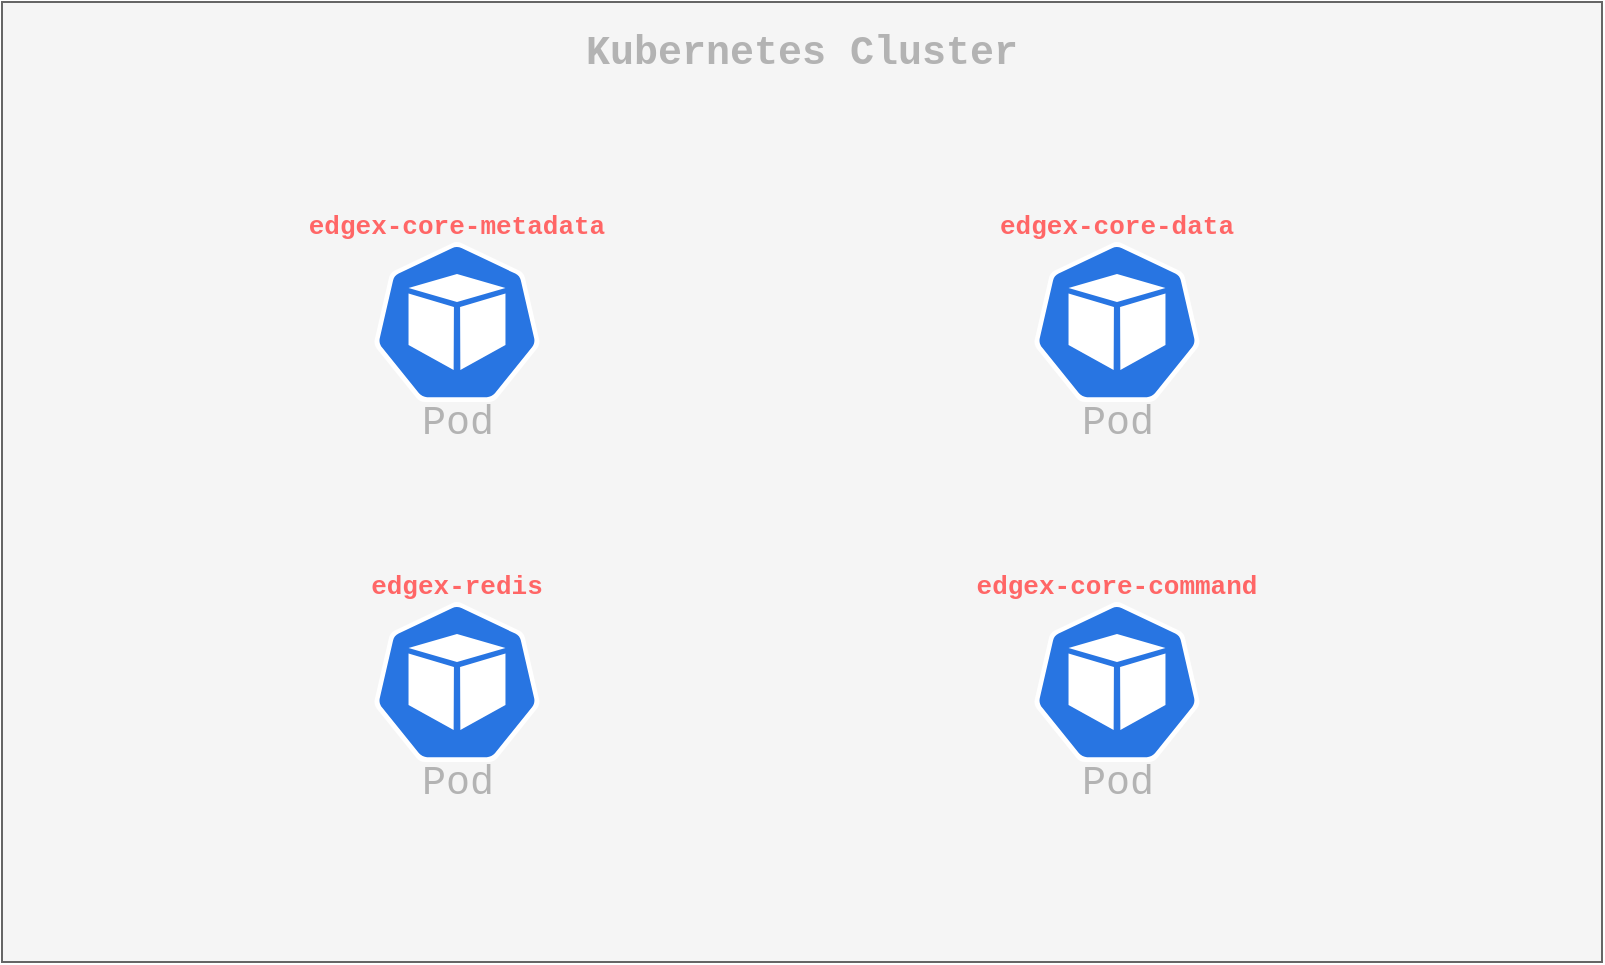 <mxfile version="13.0.1" type="device" pages="3"><diagram name="system-overview" id="BYeeM0tyDvDPn68MCrIf"><mxGraphModel dx="1422" dy="781" grid="1" gridSize="10" guides="1" tooltips="1" connect="1" arrows="1" fold="1" page="1" pageScale="1" pageWidth="850" pageHeight="1100" math="0" shadow="0"><root><mxCell id="O8FD-jtUMEsESQRrtYqM-0"/><mxCell id="O8FD-jtUMEsESQRrtYqM-1" parent="O8FD-jtUMEsESQRrtYqM-0"/><mxCell id="O8FD-jtUMEsESQRrtYqM-2" value="" style="rounded=0;whiteSpace=wrap;html=1;fillColor=#f5f5f5;strokeColor=#666666;fontColor=#333333;" parent="O8FD-jtUMEsESQRrtYqM-1" vertex="1"><mxGeometry x="40" y="80" width="800" height="480" as="geometry"/></mxCell><mxCell id="O8FD-jtUMEsESQRrtYqM-3" value="Kubernetes Cluster" style="text;html=1;strokeColor=none;fillColor=none;align=center;verticalAlign=middle;whiteSpace=wrap;rounded=0;fontFamily=Courier New;fontStyle=1;fontSize=20;fontColor=#B3B3B3;" parent="O8FD-jtUMEsESQRrtYqM-1" vertex="1"><mxGeometry x="310" y="90" width="260" height="30" as="geometry"/></mxCell><mxCell id="FTSkN8auUDeoT5ndxNl8-0" value="" style="group" parent="O8FD-jtUMEsESQRrtYqM-1" vertex="1" connectable="0"><mxGeometry x="190" y="360" width="155" height="120" as="geometry"/></mxCell><mxCell id="FTSkN8auUDeoT5ndxNl8-1" value="" style="group" parent="FTSkN8auUDeoT5ndxNl8-0" vertex="1" connectable="0"><mxGeometry x="32.5" y="20" width="90" height="100" as="geometry"/></mxCell><mxCell id="FTSkN8auUDeoT5ndxNl8-2" value="" style="html=1;dashed=0;whitespace=wrap;fillColor=#2875E2;strokeColor=#ffffff;points=[[0.005,0.63,0],[0.1,0.2,0],[0.9,0.2,0],[0.5,0,0],[0.995,0.63,0],[0.72,0.99,0],[0.5,1,0],[0.28,0.99,0]];shape=mxgraph.kubernetes.icon;prIcon=pod;fontFamily=Courier New;fontSize=20;fontColor=#B3B3B3;" parent="FTSkN8auUDeoT5ndxNl8-1" vertex="1"><mxGeometry width="90" height="80" as="geometry"/></mxCell><mxCell id="FTSkN8auUDeoT5ndxNl8-3" value="Pod" style="text;html=1;strokeColor=none;fillColor=none;align=center;verticalAlign=middle;whiteSpace=wrap;rounded=0;fontFamily=Courier New;fontSize=20;fontColor=#B3B3B3;" parent="FTSkN8auUDeoT5ndxNl8-1" vertex="1"><mxGeometry x="25" y="80" width="40" height="20" as="geometry"/></mxCell><mxCell id="FTSkN8auUDeoT5ndxNl8-4" value="&lt;font style=&quot;font-size: 13px&quot; color=&quot;#ff6666&quot;&gt;&lt;b&gt;edgex-redis&lt;/b&gt;&lt;/font&gt;" style="text;html=1;strokeColor=none;fillColor=none;align=center;verticalAlign=middle;whiteSpace=wrap;rounded=0;fontFamily=Courier New;fontSize=20;fontColor=#B3B3B3;" parent="FTSkN8auUDeoT5ndxNl8-0" vertex="1"><mxGeometry width="155" height="20" as="geometry"/></mxCell><mxCell id="FTSkN8auUDeoT5ndxNl8-5" value="" style="group" parent="O8FD-jtUMEsESQRrtYqM-1" vertex="1" connectable="0"><mxGeometry x="190" y="180" width="155" height="120" as="geometry"/></mxCell><mxCell id="FTSkN8auUDeoT5ndxNl8-6" value="" style="group" parent="FTSkN8auUDeoT5ndxNl8-5" vertex="1" connectable="0"><mxGeometry x="32.5" y="20" width="90" height="100" as="geometry"/></mxCell><mxCell id="FTSkN8auUDeoT5ndxNl8-7" value="" style="html=1;dashed=0;whitespace=wrap;fillColor=#2875E2;strokeColor=#ffffff;points=[[0.005,0.63,0],[0.1,0.2,0],[0.9,0.2,0],[0.5,0,0],[0.995,0.63,0],[0.72,0.99,0],[0.5,1,0],[0.28,0.99,0]];shape=mxgraph.kubernetes.icon;prIcon=pod;fontFamily=Courier New;fontSize=20;fontColor=#B3B3B3;" parent="FTSkN8auUDeoT5ndxNl8-6" vertex="1"><mxGeometry width="90" height="80" as="geometry"/></mxCell><mxCell id="FTSkN8auUDeoT5ndxNl8-8" value="Pod" style="text;html=1;strokeColor=none;fillColor=none;align=center;verticalAlign=middle;whiteSpace=wrap;rounded=0;fontFamily=Courier New;fontSize=20;fontColor=#B3B3B3;" parent="FTSkN8auUDeoT5ndxNl8-6" vertex="1"><mxGeometry x="25" y="80" width="40" height="20" as="geometry"/></mxCell><mxCell id="FTSkN8auUDeoT5ndxNl8-9" value="&lt;font style=&quot;font-size: 13px&quot; color=&quot;#ff6666&quot;&gt;&lt;b&gt;edgex-core-metadata&lt;/b&gt;&lt;/font&gt;" style="text;html=1;strokeColor=none;fillColor=none;align=center;verticalAlign=middle;whiteSpace=wrap;rounded=0;fontFamily=Courier New;fontSize=20;fontColor=#B3B3B3;" parent="FTSkN8auUDeoT5ndxNl8-5" vertex="1"><mxGeometry width="155" height="20" as="geometry"/></mxCell><mxCell id="FTSkN8auUDeoT5ndxNl8-10" value="" style="group" parent="O8FD-jtUMEsESQRrtYqM-1" vertex="1" connectable="0"><mxGeometry x="520" y="180" width="155" height="120" as="geometry"/></mxCell><mxCell id="FTSkN8auUDeoT5ndxNl8-11" value="" style="group" parent="FTSkN8auUDeoT5ndxNl8-10" vertex="1" connectable="0"><mxGeometry x="32.5" y="20" width="90" height="100" as="geometry"/></mxCell><mxCell id="FTSkN8auUDeoT5ndxNl8-12" value="" style="html=1;dashed=0;whitespace=wrap;fillColor=#2875E2;strokeColor=#ffffff;points=[[0.005,0.63,0],[0.1,0.2,0],[0.9,0.2,0],[0.5,0,0],[0.995,0.63,0],[0.72,0.99,0],[0.5,1,0],[0.28,0.99,0]];shape=mxgraph.kubernetes.icon;prIcon=pod;fontFamily=Courier New;fontSize=20;fontColor=#B3B3B3;" parent="FTSkN8auUDeoT5ndxNl8-11" vertex="1"><mxGeometry width="90" height="80" as="geometry"/></mxCell><mxCell id="FTSkN8auUDeoT5ndxNl8-13" value="Pod" style="text;html=1;strokeColor=none;fillColor=none;align=center;verticalAlign=middle;whiteSpace=wrap;rounded=0;fontFamily=Courier New;fontSize=20;fontColor=#B3B3B3;" parent="FTSkN8auUDeoT5ndxNl8-11" vertex="1"><mxGeometry x="25" y="80" width="40" height="20" as="geometry"/></mxCell><mxCell id="FTSkN8auUDeoT5ndxNl8-14" value="&lt;font style=&quot;font-size: 13px&quot; color=&quot;#ff6666&quot;&gt;&lt;b&gt;edgex-core-data&lt;/b&gt;&lt;/font&gt;" style="text;html=1;strokeColor=none;fillColor=none;align=center;verticalAlign=middle;whiteSpace=wrap;rounded=0;fontFamily=Courier New;fontSize=20;fontColor=#B3B3B3;" parent="FTSkN8auUDeoT5ndxNl8-10" vertex="1"><mxGeometry width="155" height="20" as="geometry"/></mxCell><mxCell id="FTSkN8auUDeoT5ndxNl8-15" value="" style="group" parent="O8FD-jtUMEsESQRrtYqM-1" vertex="1" connectable="0"><mxGeometry x="520" y="360" width="155" height="120" as="geometry"/></mxCell><mxCell id="FTSkN8auUDeoT5ndxNl8-16" value="" style="group" parent="FTSkN8auUDeoT5ndxNl8-15" vertex="1" connectable="0"><mxGeometry x="32.5" y="20" width="90" height="100" as="geometry"/></mxCell><mxCell id="FTSkN8auUDeoT5ndxNl8-17" value="" style="html=1;dashed=0;whitespace=wrap;fillColor=#2875E2;strokeColor=#ffffff;points=[[0.005,0.63,0],[0.1,0.2,0],[0.9,0.2,0],[0.5,0,0],[0.995,0.63,0],[0.72,0.99,0],[0.5,1,0],[0.28,0.99,0]];shape=mxgraph.kubernetes.icon;prIcon=pod;fontFamily=Courier New;fontSize=20;fontColor=#B3B3B3;" parent="FTSkN8auUDeoT5ndxNl8-16" vertex="1"><mxGeometry width="90" height="80" as="geometry"/></mxCell><mxCell id="FTSkN8auUDeoT5ndxNl8-18" value="Pod" style="text;html=1;strokeColor=none;fillColor=none;align=center;verticalAlign=middle;whiteSpace=wrap;rounded=0;fontFamily=Courier New;fontSize=20;fontColor=#B3B3B3;" parent="FTSkN8auUDeoT5ndxNl8-16" vertex="1"><mxGeometry x="25" y="80" width="40" height="20" as="geometry"/></mxCell><mxCell id="FTSkN8auUDeoT5ndxNl8-19" value="&lt;font style=&quot;font-size: 13px&quot; color=&quot;#ff6666&quot;&gt;&lt;b&gt;edgex-core-command&lt;/b&gt;&lt;/font&gt;" style="text;html=1;strokeColor=none;fillColor=none;align=center;verticalAlign=middle;whiteSpace=wrap;rounded=0;fontFamily=Courier New;fontSize=20;fontColor=#B3B3B3;" parent="FTSkN8auUDeoT5ndxNl8-15" vertex="1"><mxGeometry width="155" height="20" as="geometry"/></mxCell></root></mxGraphModel></diagram><diagram name="edgex-redis" id="S8NAlG6p6Cx780QNaXth"><mxGraphModel dx="1422" dy="781" grid="1" gridSize="10" guides="1" tooltips="1" connect="1" arrows="1" fold="1" page="1" pageScale="1" pageWidth="850" pageHeight="1100" math="0" shadow="0"><root><mxCell id="6U7gn1idxueAERgj1n7W-0"/><mxCell id="6U7gn1idxueAERgj1n7W-1" parent="6U7gn1idxueAERgj1n7W-0"/><mxCell id="6U7gn1idxueAERgj1n7W-2" value="" style="rounded=0;whiteSpace=wrap;html=1;fillColor=#f5f5f5;strokeColor=#666666;fontColor=#333333;" vertex="1" parent="6U7gn1idxueAERgj1n7W-1"><mxGeometry x="40" y="80" width="800" height="480" as="geometry"/></mxCell><mxCell id="6U7gn1idxueAERgj1n7W-3" value="Kubernetes Cluster" style="text;html=1;strokeColor=none;fillColor=none;align=center;verticalAlign=middle;whiteSpace=wrap;rounded=0;fontFamily=Courier New;fontStyle=1;fontSize=20;fontColor=#B3B3B3;" vertex="1" parent="6U7gn1idxueAERgj1n7W-1"><mxGeometry x="310" y="90" width="260" height="30" as="geometry"/></mxCell><mxCell id="x42nJCQiBNmTRT1ojF4g-30" value="" style="group" vertex="1" connectable="0" parent="6U7gn1idxueAERgj1n7W-1"><mxGeometry x="150" y="360" width="155" height="120" as="geometry"/></mxCell><mxCell id="x42nJCQiBNmTRT1ojF4g-15" value="" style="group" vertex="1" connectable="0" parent="x42nJCQiBNmTRT1ojF4g-30"><mxGeometry x="32.5" y="20" width="90" height="100" as="geometry"/></mxCell><mxCell id="x42nJCQiBNmTRT1ojF4g-3" value="" style="html=1;dashed=0;whitespace=wrap;fillColor=#2875E2;strokeColor=#ffffff;points=[[0.005,0.63,0],[0.1,0.2,0],[0.9,0.2,0],[0.5,0,0],[0.995,0.63,0],[0.72,0.99,0],[0.5,1,0],[0.28,0.99,0]];shape=mxgraph.kubernetes.icon;prIcon=pod;fontFamily=Courier New;fontSize=20;fontColor=#B3B3B3;" vertex="1" parent="x42nJCQiBNmTRT1ojF4g-15"><mxGeometry width="90" height="80" as="geometry"/></mxCell><mxCell id="x42nJCQiBNmTRT1ojF4g-9" value="Pod" style="text;html=1;strokeColor=none;fillColor=none;align=center;verticalAlign=middle;whiteSpace=wrap;rounded=0;fontFamily=Courier New;fontSize=20;fontColor=#B3B3B3;" vertex="1" parent="x42nJCQiBNmTRT1ojF4g-15"><mxGeometry x="25" y="80" width="40" height="20" as="geometry"/></mxCell><mxCell id="x42nJCQiBNmTRT1ojF4g-28" value="&lt;font style=&quot;font-size: 13px&quot; color=&quot;#ff6666&quot;&gt;&lt;b&gt;edgex-redis&lt;/b&gt;&lt;/font&gt;" style="text;html=1;strokeColor=none;fillColor=none;align=center;verticalAlign=middle;whiteSpace=wrap;rounded=0;fontFamily=Courier New;fontSize=20;fontColor=#B3B3B3;" vertex="1" parent="x42nJCQiBNmTRT1ojF4g-30"><mxGeometry width="155" height="20" as="geometry"/></mxCell><mxCell id="x42nJCQiBNmTRT1ojF4g-33" value="" style="group" vertex="1" connectable="0" parent="6U7gn1idxueAERgj1n7W-1"><mxGeometry x="550" y="170" width="155" height="118" as="geometry"/></mxCell><mxCell id="x42nJCQiBNmTRT1ojF4g-21" value="" style="group" vertex="1" connectable="0" parent="x42nJCQiBNmTRT1ojF4g-33"><mxGeometry x="32.5" y="20" width="90" height="98" as="geometry"/></mxCell><mxCell id="x42nJCQiBNmTRT1ojF4g-8" value="" style="html=1;dashed=0;whitespace=wrap;fillColor=#2875E2;strokeColor=#ffffff;points=[[0.005,0.63,0],[0.1,0.2,0],[0.9,0.2,0],[0.5,0,0],[0.995,0.63,0],[0.72,0.99,0],[0.5,1,0],[0.28,0.99,0]];shape=mxgraph.kubernetes.icon;prIcon=pvc;fontFamily=Courier New;fontSize=20;fontColor=#B3B3B3;" vertex="1" parent="x42nJCQiBNmTRT1ojF4g-21"><mxGeometry width="90" height="78" as="geometry"/></mxCell><mxCell id="x42nJCQiBNmTRT1ojF4g-13" value="PVC" style="text;html=1;strokeColor=none;fillColor=none;align=center;verticalAlign=middle;whiteSpace=wrap;rounded=0;fontFamily=Courier New;fontSize=20;fontColor=#B3B3B3;" vertex="1" parent="x42nJCQiBNmTRT1ojF4g-21"><mxGeometry x="25" y="78" width="40" height="20" as="geometry"/></mxCell><mxCell id="x42nJCQiBNmTRT1ojF4g-31" value="&lt;font style=&quot;font-size: 13px&quot; color=&quot;#ff6666&quot;&gt;&lt;b&gt;edgex-redis&lt;/b&gt;&lt;/font&gt;" style="text;html=1;strokeColor=none;fillColor=none;align=center;verticalAlign=middle;whiteSpace=wrap;rounded=0;fontFamily=Courier New;fontSize=20;fontColor=#B3B3B3;" vertex="1" parent="x42nJCQiBNmTRT1ojF4g-33"><mxGeometry width="155" height="20" as="geometry"/></mxCell><mxCell id="x42nJCQiBNmTRT1ojF4g-35" value="" style="group" vertex="1" connectable="0" parent="6U7gn1idxueAERgj1n7W-1"><mxGeometry x="550" y="360" width="155" height="120" as="geometry"/></mxCell><mxCell id="x42nJCQiBNmTRT1ojF4g-24" value="" style="group" vertex="1" connectable="0" parent="x42nJCQiBNmTRT1ojF4g-35"><mxGeometry width="155" height="120" as="geometry"/></mxCell><mxCell id="x42nJCQiBNmTRT1ojF4g-22" value="" style="group" vertex="1" connectable="0" parent="x42nJCQiBNmTRT1ojF4g-24"><mxGeometry x="32.5" y="20" width="90" height="100" as="geometry"/></mxCell><mxCell id="x42nJCQiBNmTRT1ojF4g-7" value="" style="html=1;dashed=0;whitespace=wrap;fillColor=#2875E2;strokeColor=#ffffff;points=[[0.005,0.63,0],[0.1,0.2,0],[0.9,0.2,0],[0.5,0,0],[0.995,0.63,0],[0.72,0.99,0],[0.5,1,0],[0.28,0.99,0]];shape=mxgraph.kubernetes.icon;prIcon=pv;fontFamily=Courier New;fontSize=20;fontColor=#B3B3B3;verticalAlign=middle;" vertex="1" parent="x42nJCQiBNmTRT1ojF4g-22"><mxGeometry width="90" height="80" as="geometry"/></mxCell><mxCell id="x42nJCQiBNmTRT1ojF4g-14" value="PV" style="text;html=1;strokeColor=none;fillColor=none;align=center;verticalAlign=middle;whiteSpace=wrap;rounded=0;fontFamily=Courier New;fontSize=20;fontColor=#B3B3B3;" vertex="1" parent="x42nJCQiBNmTRT1ojF4g-22"><mxGeometry x="25" y="80" width="40" height="20" as="geometry"/></mxCell><mxCell id="x42nJCQiBNmTRT1ojF4g-23" value="&lt;font style=&quot;font-size: 13px&quot; color=&quot;#ff8000&quot;&gt;&lt;b&gt;/mnt/redis-volume&lt;/b&gt;&lt;/font&gt;" style="text;html=1;strokeColor=none;fillColor=none;align=center;verticalAlign=middle;whiteSpace=wrap;rounded=0;fontFamily=Courier New;fontSize=20;fontColor=#B3B3B3;" vertex="1" parent="x42nJCQiBNmTRT1ojF4g-24"><mxGeometry width="155" height="20" as="geometry"/></mxCell><mxCell id="x42nJCQiBNmTRT1ojF4g-34" value="&lt;font style=&quot;font-size: 13px&quot; color=&quot;#ff6666&quot;&gt;&lt;b&gt;edgex-redis&lt;/b&gt;&lt;/font&gt;" style="text;html=1;strokeColor=none;fillColor=none;align=center;verticalAlign=middle;whiteSpace=wrap;rounded=0;fontFamily=Courier New;fontSize=20;fontColor=#B3B3B3;" vertex="1" parent="x42nJCQiBNmTRT1ojF4g-24"><mxGeometry y="-20" width="155" height="20" as="geometry"/></mxCell><mxCell id="x42nJCQiBNmTRT1ojF4g-42" value="" style="group" vertex="1" connectable="0" parent="6U7gn1idxueAERgj1n7W-1"><mxGeometry x="150" y="168" width="155" height="120" as="geometry"/></mxCell><mxCell id="x42nJCQiBNmTRT1ojF4g-17" value="" style="group" vertex="1" connectable="0" parent="x42nJCQiBNmTRT1ojF4g-42"><mxGeometry x="32.5" y="20" width="90" height="100" as="geometry"/></mxCell><mxCell id="x42nJCQiBNmTRT1ojF4g-5" value="" style="html=1;dashed=0;whitespace=wrap;fillColor=#2875E2;strokeColor=#ffffff;points=[[0.005,0.63,0],[0.1,0.2,0],[0.9,0.2,0],[0.5,0,0],[0.995,0.63,0],[0.72,0.99,0],[0.5,1,0],[0.28,0.99,0]];shape=mxgraph.kubernetes.icon;prIcon=svc;fontFamily=Courier New;fontSize=20;fontColor=#B3B3B3;" vertex="1" parent="x42nJCQiBNmTRT1ojF4g-17"><mxGeometry width="90" height="80" as="geometry"/></mxCell><mxCell id="x42nJCQiBNmTRT1ojF4g-11" value="Service" style="text;html=1;strokeColor=none;fillColor=none;align=center;verticalAlign=middle;whiteSpace=wrap;rounded=0;fontFamily=Courier New;fontSize=20;fontColor=#B3B3B3;" vertex="1" parent="x42nJCQiBNmTRT1ojF4g-17"><mxGeometry x="25" y="80" width="40" height="20" as="geometry"/></mxCell><mxCell id="x42nJCQiBNmTRT1ojF4g-38" value="&lt;font style=&quot;font-size: 13px&quot; color=&quot;#ff6666&quot;&gt;&lt;b&gt;edgex-redis&lt;/b&gt;&lt;/font&gt;" style="text;html=1;strokeColor=none;fillColor=none;align=center;verticalAlign=middle;whiteSpace=wrap;rounded=0;fontFamily=Courier New;fontSize=20;fontColor=#B3B3B3;" vertex="1" parent="x42nJCQiBNmTRT1ojF4g-42"><mxGeometry width="155" height="20" as="geometry"/></mxCell></root></mxGraphModel></diagram><diagram name="edgex-core-metadata" id="1Bn50VztYSvetGRqbllX"><mxGraphModel dx="1422" dy="781" grid="1" gridSize="10" guides="1" tooltips="1" connect="1" arrows="1" fold="1" page="1" pageScale="1" pageWidth="850" pageHeight="1100" math="0" shadow="0"><root><mxCell id="eHD9eQ2VedATy4ELiG4d-0"/><mxCell id="eHD9eQ2VedATy4ELiG4d-1" parent="eHD9eQ2VedATy4ELiG4d-0"/><mxCell id="eHD9eQ2VedATy4ELiG4d-2" value="" style="rounded=0;whiteSpace=wrap;html=1;fillColor=#f5f5f5;strokeColor=#666666;fontColor=#333333;" vertex="1" parent="eHD9eQ2VedATy4ELiG4d-1"><mxGeometry x="40" y="80" width="800" height="480" as="geometry"/></mxCell><mxCell id="eHD9eQ2VedATy4ELiG4d-3" value="Kubernetes Cluster" style="text;html=1;strokeColor=none;fillColor=none;align=center;verticalAlign=middle;whiteSpace=wrap;rounded=0;fontFamily=Courier New;fontStyle=1;fontSize=20;fontColor=#B3B3B3;" vertex="1" parent="eHD9eQ2VedATy4ELiG4d-1"><mxGeometry x="310" y="90" width="260" height="30" as="geometry"/></mxCell><mxCell id="eHD9eQ2VedATy4ELiG4d-4" value="" style="group" vertex="1" connectable="0" parent="eHD9eQ2VedATy4ELiG4d-1"><mxGeometry x="560" y="168" width="155" height="120" as="geometry"/></mxCell><mxCell id="eHD9eQ2VedATy4ELiG4d-5" value="" style="group" vertex="1" connectable="0" parent="eHD9eQ2VedATy4ELiG4d-4"><mxGeometry x="32.5" y="20" width="90" height="100" as="geometry"/></mxCell><mxCell id="eHD9eQ2VedATy4ELiG4d-6" value="" style="html=1;dashed=0;whitespace=wrap;fillColor=#2875E2;strokeColor=#ffffff;points=[[0.005,0.63,0],[0.1,0.2,0],[0.9,0.2,0],[0.5,0,0],[0.995,0.63,0],[0.72,0.99,0],[0.5,1,0],[0.28,0.99,0]];shape=mxgraph.kubernetes.icon;prIcon=pod;fontFamily=Courier New;fontSize=20;fontColor=#B3B3B3;" vertex="1" parent="eHD9eQ2VedATy4ELiG4d-5"><mxGeometry width="90" height="80" as="geometry"/></mxCell><mxCell id="eHD9eQ2VedATy4ELiG4d-7" value="Pod" style="text;html=1;strokeColor=none;fillColor=none;align=center;verticalAlign=middle;whiteSpace=wrap;rounded=0;fontFamily=Courier New;fontSize=20;fontColor=#B3B3B3;" vertex="1" parent="eHD9eQ2VedATy4ELiG4d-5"><mxGeometry x="25" y="80" width="40" height="20" as="geometry"/></mxCell><mxCell id="eHD9eQ2VedATy4ELiG4d-8" value="&lt;font style=&quot;font-size: 13px&quot; color=&quot;#ff6666&quot;&gt;&lt;b&gt;edgex-core-metadata&lt;/b&gt;&lt;/font&gt;" style="text;html=1;strokeColor=none;fillColor=none;align=center;verticalAlign=middle;whiteSpace=wrap;rounded=0;fontFamily=Courier New;fontSize=20;fontColor=#B3B3B3;" vertex="1" parent="eHD9eQ2VedATy4ELiG4d-4"><mxGeometry width="155" height="20" as="geometry"/></mxCell><mxCell id="eHD9eQ2VedATy4ELiG4d-21" value="" style="group" vertex="1" connectable="0" parent="eHD9eQ2VedATy4ELiG4d-1"><mxGeometry x="560" y="360" width="155" height="120" as="geometry"/></mxCell><mxCell id="eHD9eQ2VedATy4ELiG4d-22" value="" style="group" vertex="1" connectable="0" parent="eHD9eQ2VedATy4ELiG4d-21"><mxGeometry x="32.5" y="20" width="90" height="100" as="geometry"/></mxCell><mxCell id="eHD9eQ2VedATy4ELiG4d-23" value="" style="html=1;dashed=0;whitespace=wrap;fillColor=#2875E2;strokeColor=#ffffff;points=[[0.005,0.63,0],[0.1,0.2,0],[0.9,0.2,0],[0.5,0,0],[0.995,0.63,0],[0.72,0.99,0],[0.5,1,0],[0.28,0.99,0]];shape=mxgraph.kubernetes.icon;prIcon=secret;fontFamily=Courier New;fontSize=20;fontColor=#B3B3B3;" vertex="1" parent="eHD9eQ2VedATy4ELiG4d-22"><mxGeometry width="90" height="80" as="geometry"/></mxCell><mxCell id="eHD9eQ2VedATy4ELiG4d-24" value="Secret" style="text;html=1;strokeColor=none;fillColor=none;align=center;verticalAlign=middle;whiteSpace=wrap;rounded=0;fontFamily=Courier New;fontSize=20;fontColor=#B3B3B3;" vertex="1" parent="eHD9eQ2VedATy4ELiG4d-22"><mxGeometry x="25" y="80" width="40" height="20" as="geometry"/></mxCell><mxCell id="eHD9eQ2VedATy4ELiG4d-25" value="&lt;font style=&quot;font-size: 13px&quot; color=&quot;#ff6666&quot;&gt;&lt;b&gt;edgex-core-metadata&lt;/b&gt;&lt;/font&gt;" style="text;html=1;strokeColor=none;fillColor=none;align=center;verticalAlign=middle;whiteSpace=wrap;rounded=0;fontFamily=Courier New;fontSize=20;fontColor=#B3B3B3;" vertex="1" parent="eHD9eQ2VedATy4ELiG4d-21"><mxGeometry width="155" height="20" as="geometry"/></mxCell><mxCell id="eHD9eQ2VedATy4ELiG4d-26" value="" style="group" vertex="1" connectable="0" parent="eHD9eQ2VedATy4ELiG4d-1"><mxGeometry x="160" y="360" width="155" height="120" as="geometry"/></mxCell><mxCell id="eHD9eQ2VedATy4ELiG4d-27" value="" style="group" vertex="1" connectable="0" parent="eHD9eQ2VedATy4ELiG4d-26"><mxGeometry x="32.5" y="20" width="90" height="100" as="geometry"/></mxCell><mxCell id="eHD9eQ2VedATy4ELiG4d-28" value="" style="html=1;dashed=0;whitespace=wrap;fillColor=#2875E2;strokeColor=#ffffff;points=[[0.005,0.63,0],[0.1,0.2,0],[0.9,0.2,0],[0.5,0,0],[0.995,0.63,0],[0.72,0.99,0],[0.5,1,0],[0.28,0.99,0]];shape=mxgraph.kubernetes.icon;prIcon=ing;fontFamily=Courier New;fontSize=20;fontColor=#B3B3B3;" vertex="1" parent="eHD9eQ2VedATy4ELiG4d-27"><mxGeometry width="90" height="80" as="geometry"/></mxCell><mxCell id="eHD9eQ2VedATy4ELiG4d-29" value="Ingress" style="text;html=1;strokeColor=none;fillColor=none;align=center;verticalAlign=middle;whiteSpace=wrap;rounded=0;fontFamily=Courier New;fontSize=20;fontColor=#B3B3B3;" vertex="1" parent="eHD9eQ2VedATy4ELiG4d-27"><mxGeometry x="25" y="80" width="40" height="20" as="geometry"/></mxCell><mxCell id="eHD9eQ2VedATy4ELiG4d-30" value="&lt;font style=&quot;font-size: 13px&quot; color=&quot;#ff6666&quot;&gt;&lt;b&gt;edgex-core-metadata&lt;/b&gt;&lt;/font&gt;" style="text;html=1;strokeColor=none;fillColor=none;align=center;verticalAlign=middle;whiteSpace=wrap;rounded=0;fontFamily=Courier New;fontSize=20;fontColor=#B3B3B3;" vertex="1" parent="eHD9eQ2VedATy4ELiG4d-26"><mxGeometry width="155" height="20" as="geometry"/></mxCell><mxCell id="eHD9eQ2VedATy4ELiG4d-31" value="" style="group" vertex="1" connectable="0" parent="eHD9eQ2VedATy4ELiG4d-1"><mxGeometry x="160" y="168" width="155" height="120" as="geometry"/></mxCell><mxCell id="eHD9eQ2VedATy4ELiG4d-32" value="" style="group" vertex="1" connectable="0" parent="eHD9eQ2VedATy4ELiG4d-31"><mxGeometry x="32.5" y="20" width="90" height="100" as="geometry"/></mxCell><mxCell id="eHD9eQ2VedATy4ELiG4d-33" value="" style="html=1;dashed=0;whitespace=wrap;fillColor=#2875E2;strokeColor=#ffffff;points=[[0.005,0.63,0],[0.1,0.2,0],[0.9,0.2,0],[0.5,0,0],[0.995,0.63,0],[0.72,0.99,0],[0.5,1,0],[0.28,0.99,0]];shape=mxgraph.kubernetes.icon;prIcon=svc;fontFamily=Courier New;fontSize=20;fontColor=#B3B3B3;" vertex="1" parent="eHD9eQ2VedATy4ELiG4d-32"><mxGeometry width="90" height="80" as="geometry"/></mxCell><mxCell id="eHD9eQ2VedATy4ELiG4d-34" value="Service" style="text;html=1;strokeColor=none;fillColor=none;align=center;verticalAlign=middle;whiteSpace=wrap;rounded=0;fontFamily=Courier New;fontSize=20;fontColor=#B3B3B3;" vertex="1" parent="eHD9eQ2VedATy4ELiG4d-32"><mxGeometry x="25" y="80" width="40" height="20" as="geometry"/></mxCell><mxCell id="eHD9eQ2VedATy4ELiG4d-35" value="&lt;font style=&quot;font-size: 13px&quot; color=&quot;#ff6666&quot;&gt;&lt;b&gt;edgex-core-metadata&lt;/b&gt;&lt;/font&gt;" style="text;html=1;strokeColor=none;fillColor=none;align=center;verticalAlign=middle;whiteSpace=wrap;rounded=0;fontFamily=Courier New;fontSize=20;fontColor=#B3B3B3;" vertex="1" parent="eHD9eQ2VedATy4ELiG4d-31"><mxGeometry width="155" height="20" as="geometry"/></mxCell></root></mxGraphModel></diagram></mxfile>